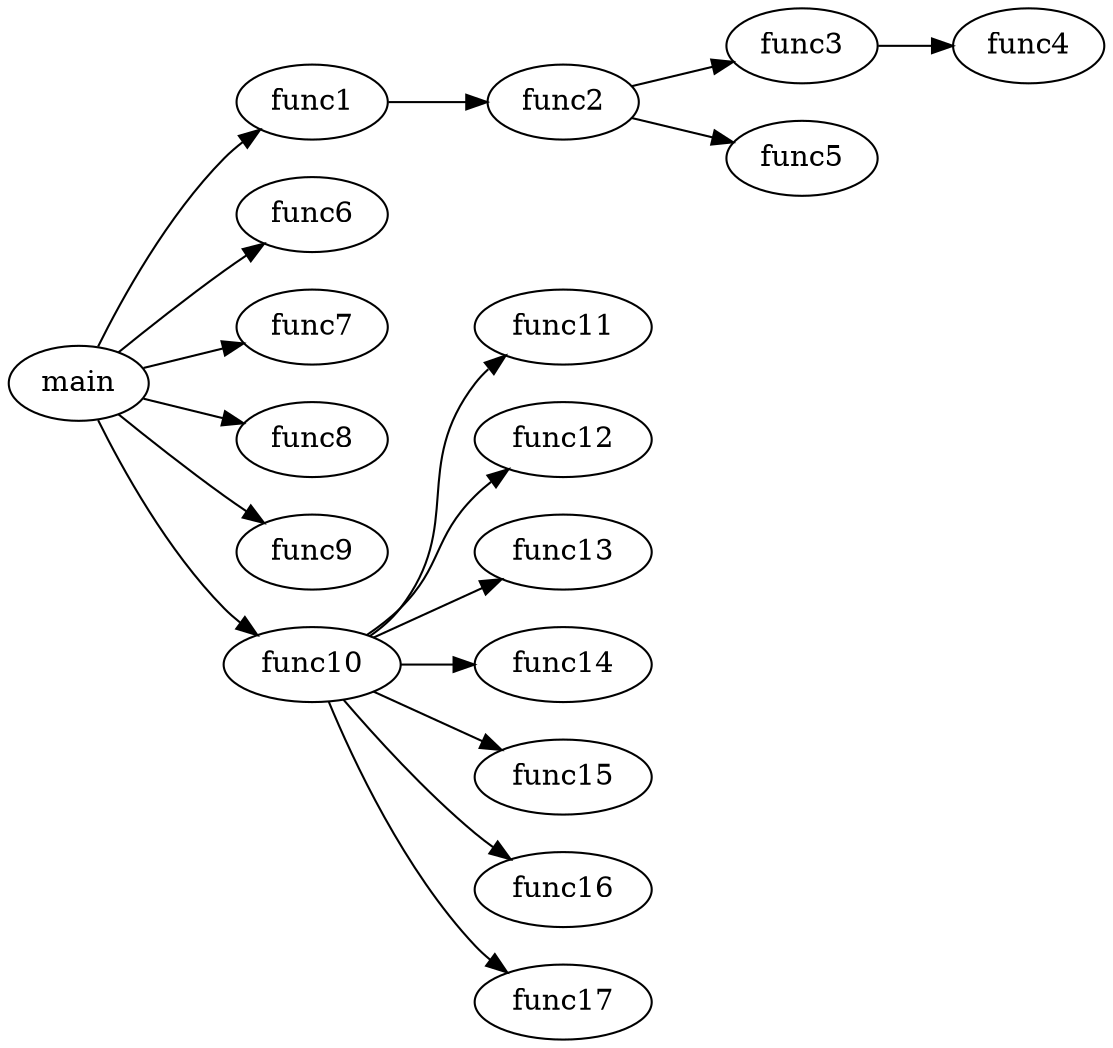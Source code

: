 digraph {
graph [
rankdir = "LR"
];
    "main" -> "func1";
    func1 -> func2;
    func2 -> func3;
    func3 -> func4;
    func2 -> func5;
    main -> func6;
    main -> func7;
    main -> func8;
    main -> func9;
    main -> func10;
    func10 -> func11;
    func10 -> func12;
    func10 -> func13;
    func10 -> func14;
    func10 -> func15;
    func10 -> func16;
    func10 -> func17;
}
